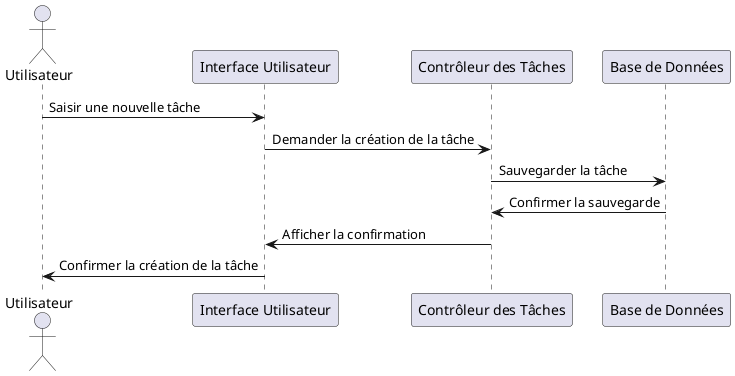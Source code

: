 @startuml
actor Utilisateur
participant "Interface Utilisateur" as UI
participant "Contrôleur des Tâches" as TaskController
participant "Base de Données" as Database

Utilisateur -> UI : Saisir une nouvelle tâche
UI -> TaskController : Demander la création de la tâche
TaskController -> Database : Sauvegarder la tâche
Database -> TaskController : Confirmer la sauvegarde
TaskController -> UI : Afficher la confirmation
UI -> Utilisateur : Confirmer la création de la tâche
@enduml